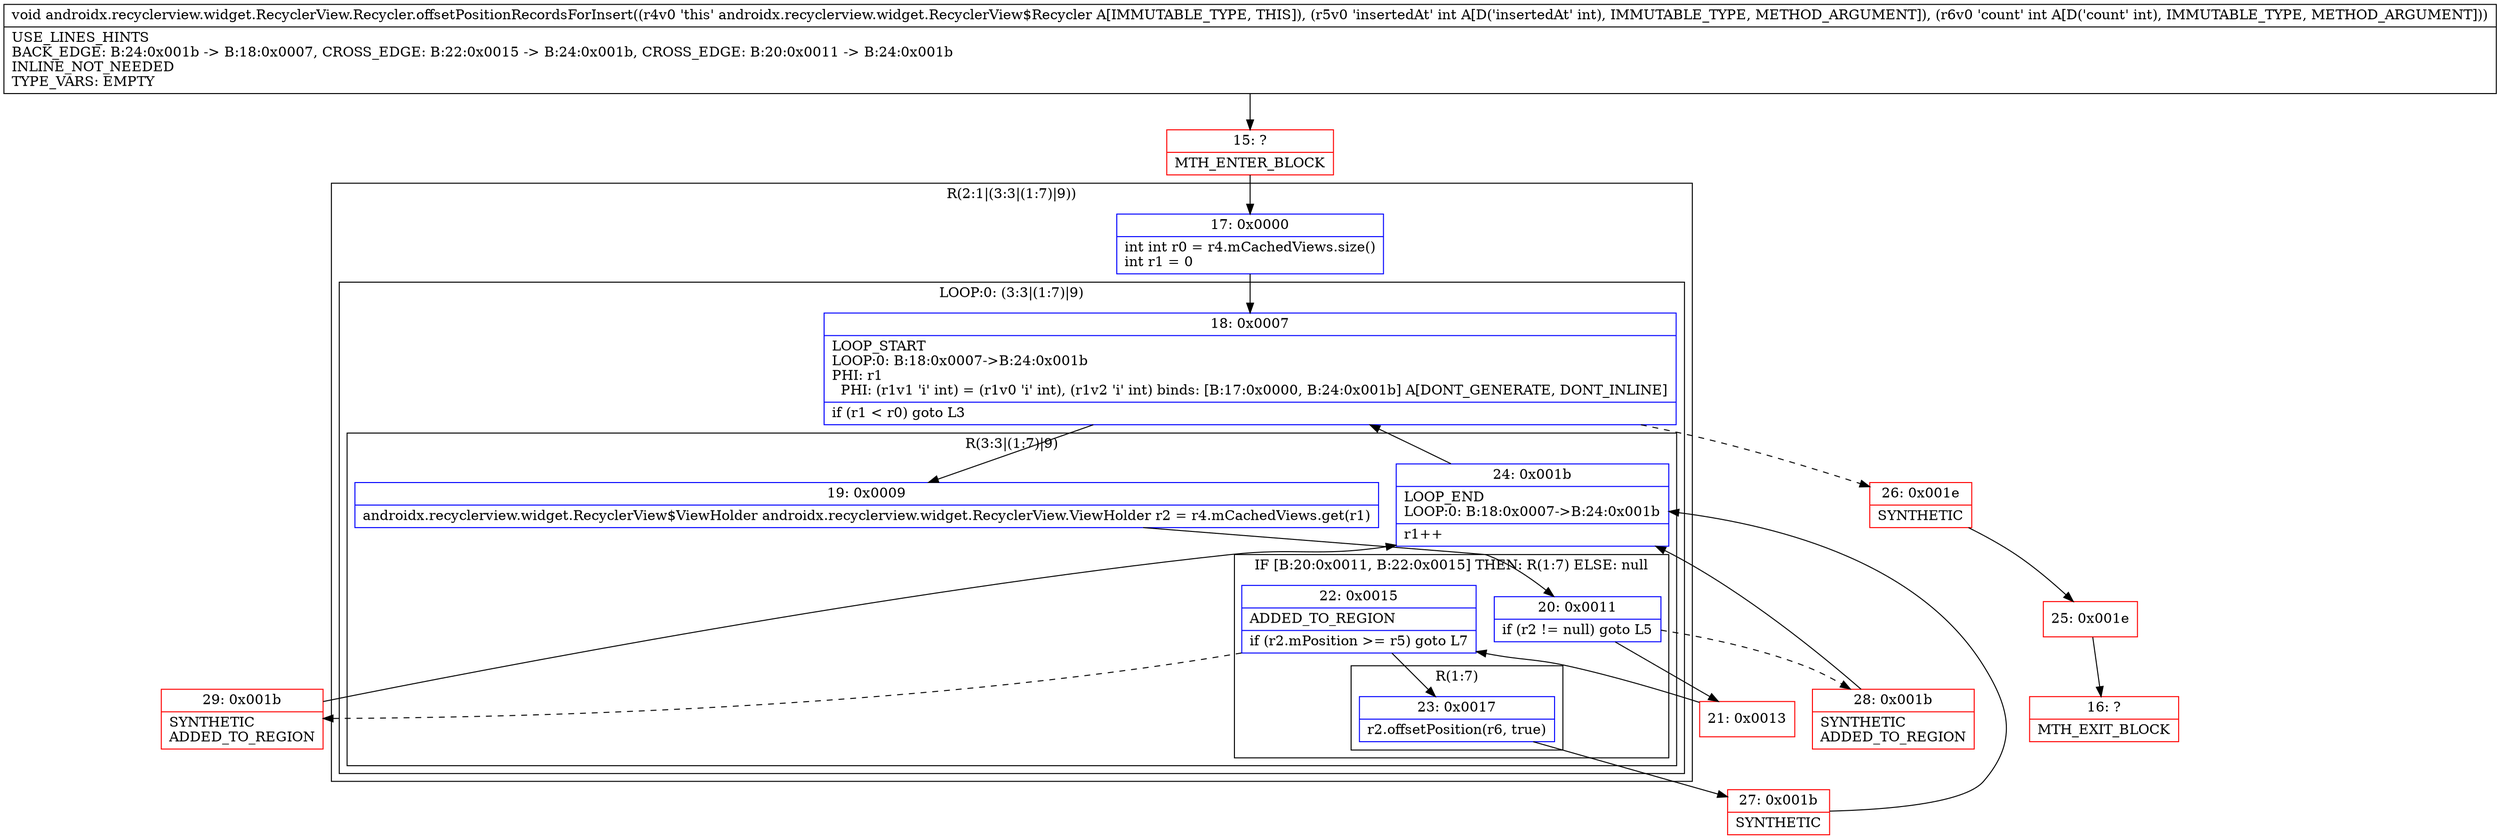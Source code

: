 digraph "CFG forandroidx.recyclerview.widget.RecyclerView.Recycler.offsetPositionRecordsForInsert(II)V" {
subgraph cluster_Region_1125614230 {
label = "R(2:1|(3:3|(1:7)|9))";
node [shape=record,color=blue];
Node_17 [shape=record,label="{17\:\ 0x0000|int int r0 = r4.mCachedViews.size()\lint r1 = 0\l}"];
subgraph cluster_LoopRegion_1757629113 {
label = "LOOP:0: (3:3|(1:7)|9)";
node [shape=record,color=blue];
Node_18 [shape=record,label="{18\:\ 0x0007|LOOP_START\lLOOP:0: B:18:0x0007\-\>B:24:0x001b\lPHI: r1 \l  PHI: (r1v1 'i' int) = (r1v0 'i' int), (r1v2 'i' int) binds: [B:17:0x0000, B:24:0x001b] A[DONT_GENERATE, DONT_INLINE]\l|if (r1 \< r0) goto L3\l}"];
subgraph cluster_Region_146866627 {
label = "R(3:3|(1:7)|9)";
node [shape=record,color=blue];
Node_19 [shape=record,label="{19\:\ 0x0009|androidx.recyclerview.widget.RecyclerView$ViewHolder androidx.recyclerview.widget.RecyclerView.ViewHolder r2 = r4.mCachedViews.get(r1)\l}"];
subgraph cluster_IfRegion_1441155226 {
label = "IF [B:20:0x0011, B:22:0x0015] THEN: R(1:7) ELSE: null";
node [shape=record,color=blue];
Node_20 [shape=record,label="{20\:\ 0x0011|if (r2 != null) goto L5\l}"];
Node_22 [shape=record,label="{22\:\ 0x0015|ADDED_TO_REGION\l|if (r2.mPosition \>= r5) goto L7\l}"];
subgraph cluster_Region_706376578 {
label = "R(1:7)";
node [shape=record,color=blue];
Node_23 [shape=record,label="{23\:\ 0x0017|r2.offsetPosition(r6, true)\l}"];
}
}
Node_24 [shape=record,label="{24\:\ 0x001b|LOOP_END\lLOOP:0: B:18:0x0007\-\>B:24:0x001b\l|r1++\l}"];
}
}
}
Node_15 [shape=record,color=red,label="{15\:\ ?|MTH_ENTER_BLOCK\l}"];
Node_21 [shape=record,color=red,label="{21\:\ 0x0013}"];
Node_27 [shape=record,color=red,label="{27\:\ 0x001b|SYNTHETIC\l}"];
Node_29 [shape=record,color=red,label="{29\:\ 0x001b|SYNTHETIC\lADDED_TO_REGION\l}"];
Node_28 [shape=record,color=red,label="{28\:\ 0x001b|SYNTHETIC\lADDED_TO_REGION\l}"];
Node_26 [shape=record,color=red,label="{26\:\ 0x001e|SYNTHETIC\l}"];
Node_25 [shape=record,color=red,label="{25\:\ 0x001e}"];
Node_16 [shape=record,color=red,label="{16\:\ ?|MTH_EXIT_BLOCK\l}"];
MethodNode[shape=record,label="{void androidx.recyclerview.widget.RecyclerView.Recycler.offsetPositionRecordsForInsert((r4v0 'this' androidx.recyclerview.widget.RecyclerView$Recycler A[IMMUTABLE_TYPE, THIS]), (r5v0 'insertedAt' int A[D('insertedAt' int), IMMUTABLE_TYPE, METHOD_ARGUMENT]), (r6v0 'count' int A[D('count' int), IMMUTABLE_TYPE, METHOD_ARGUMENT]))  | USE_LINES_HINTS\lBACK_EDGE: B:24:0x001b \-\> B:18:0x0007, CROSS_EDGE: B:22:0x0015 \-\> B:24:0x001b, CROSS_EDGE: B:20:0x0011 \-\> B:24:0x001b\lINLINE_NOT_NEEDED\lTYPE_VARS: EMPTY\l}"];
MethodNode -> Node_15;Node_17 -> Node_18;
Node_18 -> Node_19;
Node_18 -> Node_26[style=dashed];
Node_19 -> Node_20;
Node_20 -> Node_21;
Node_20 -> Node_28[style=dashed];
Node_22 -> Node_23;
Node_22 -> Node_29[style=dashed];
Node_23 -> Node_27;
Node_24 -> Node_18;
Node_15 -> Node_17;
Node_21 -> Node_22;
Node_27 -> Node_24;
Node_29 -> Node_24;
Node_28 -> Node_24;
Node_26 -> Node_25;
Node_25 -> Node_16;
}

